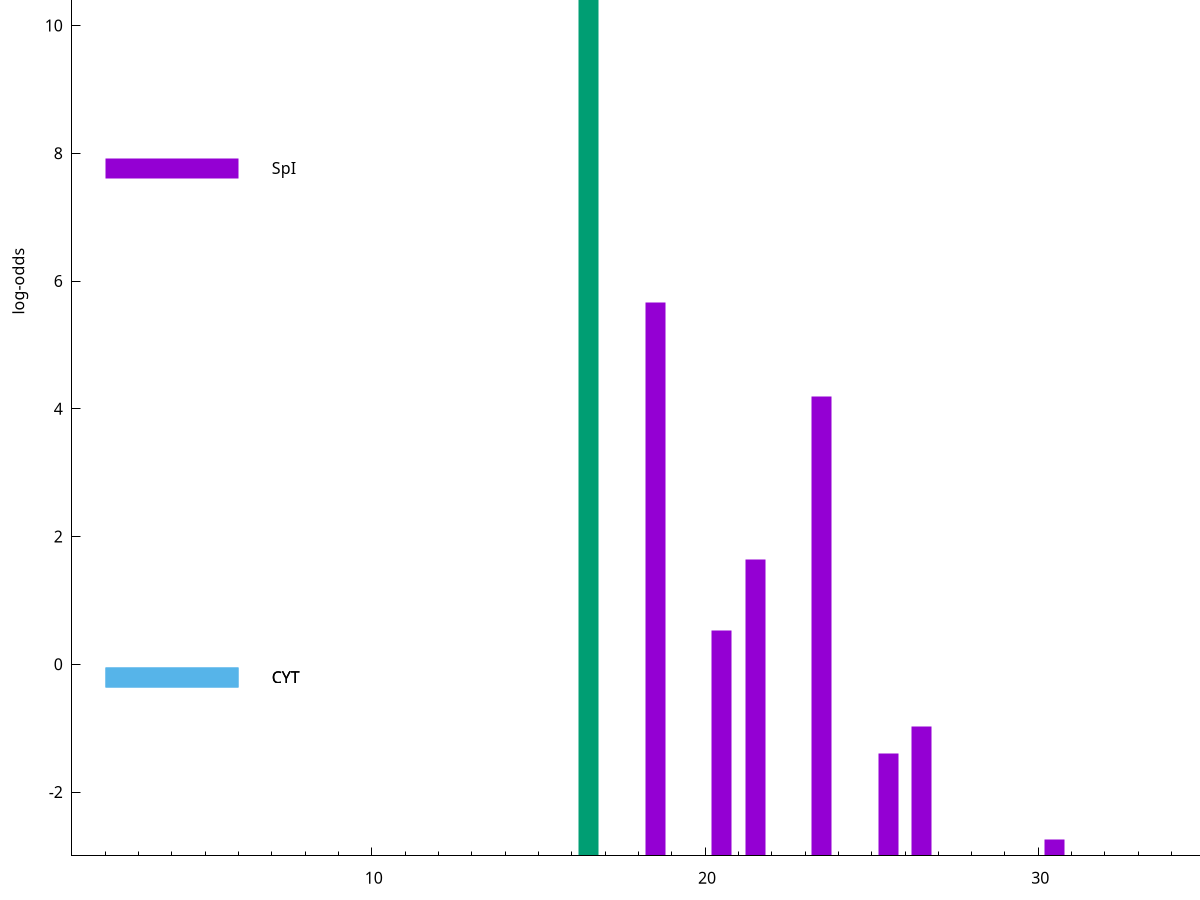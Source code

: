 set title "LipoP predictions for SRR5666568.gff"
set size 2., 1.4
set xrange [1:70] 
set mxtics 10
set yrange [-3:15]
set y2range [0:18]
set ylabel "log-odds"
set term postscript eps color solid "Helvetica" 30
set output "SRR5666568.gff608.eps"
set arrow from 2,10.5285 to 6,10.5285 nohead lt 2 lw 20
set label "SpII" at 7,10.5285
set arrow from 2,7.77048 to 6,7.77048 nohead lt 1 lw 20
set label "SpI" at 7,7.77048
set arrow from 2,-0.200913 to 6,-0.200913 nohead lt 3 lw 20
set label "CYT" at 7,-0.200913
set arrow from 2,-0.200913 to 6,-0.200913 nohead lt 3 lw 20
set label "CYT" at 7,-0.200913
set arrow from 2,10.5285 to 6,10.5285 nohead lt 2 lw 20
set label "SpII" at 7,10.5285
# NOTE: The scores below are the log-odds scores with the threshold
# NOTE: subtracted (a hack to make gnuplot make the histogram all
# NOTE: look nice).
plot "-" axes x1y2 title "" with impulses lt 2 lw 20, "-" axes x1y2 title "" with impulses lt 1 lw 20
16.500000 13.528500
e
42.500000 10.163920
18.500000 8.670380
23.500000 7.186720
21.500000 4.639000
20.500000 3.535600
26.500000 2.032257
25.500000 1.596370
30.500000 0.250330
e
exit
